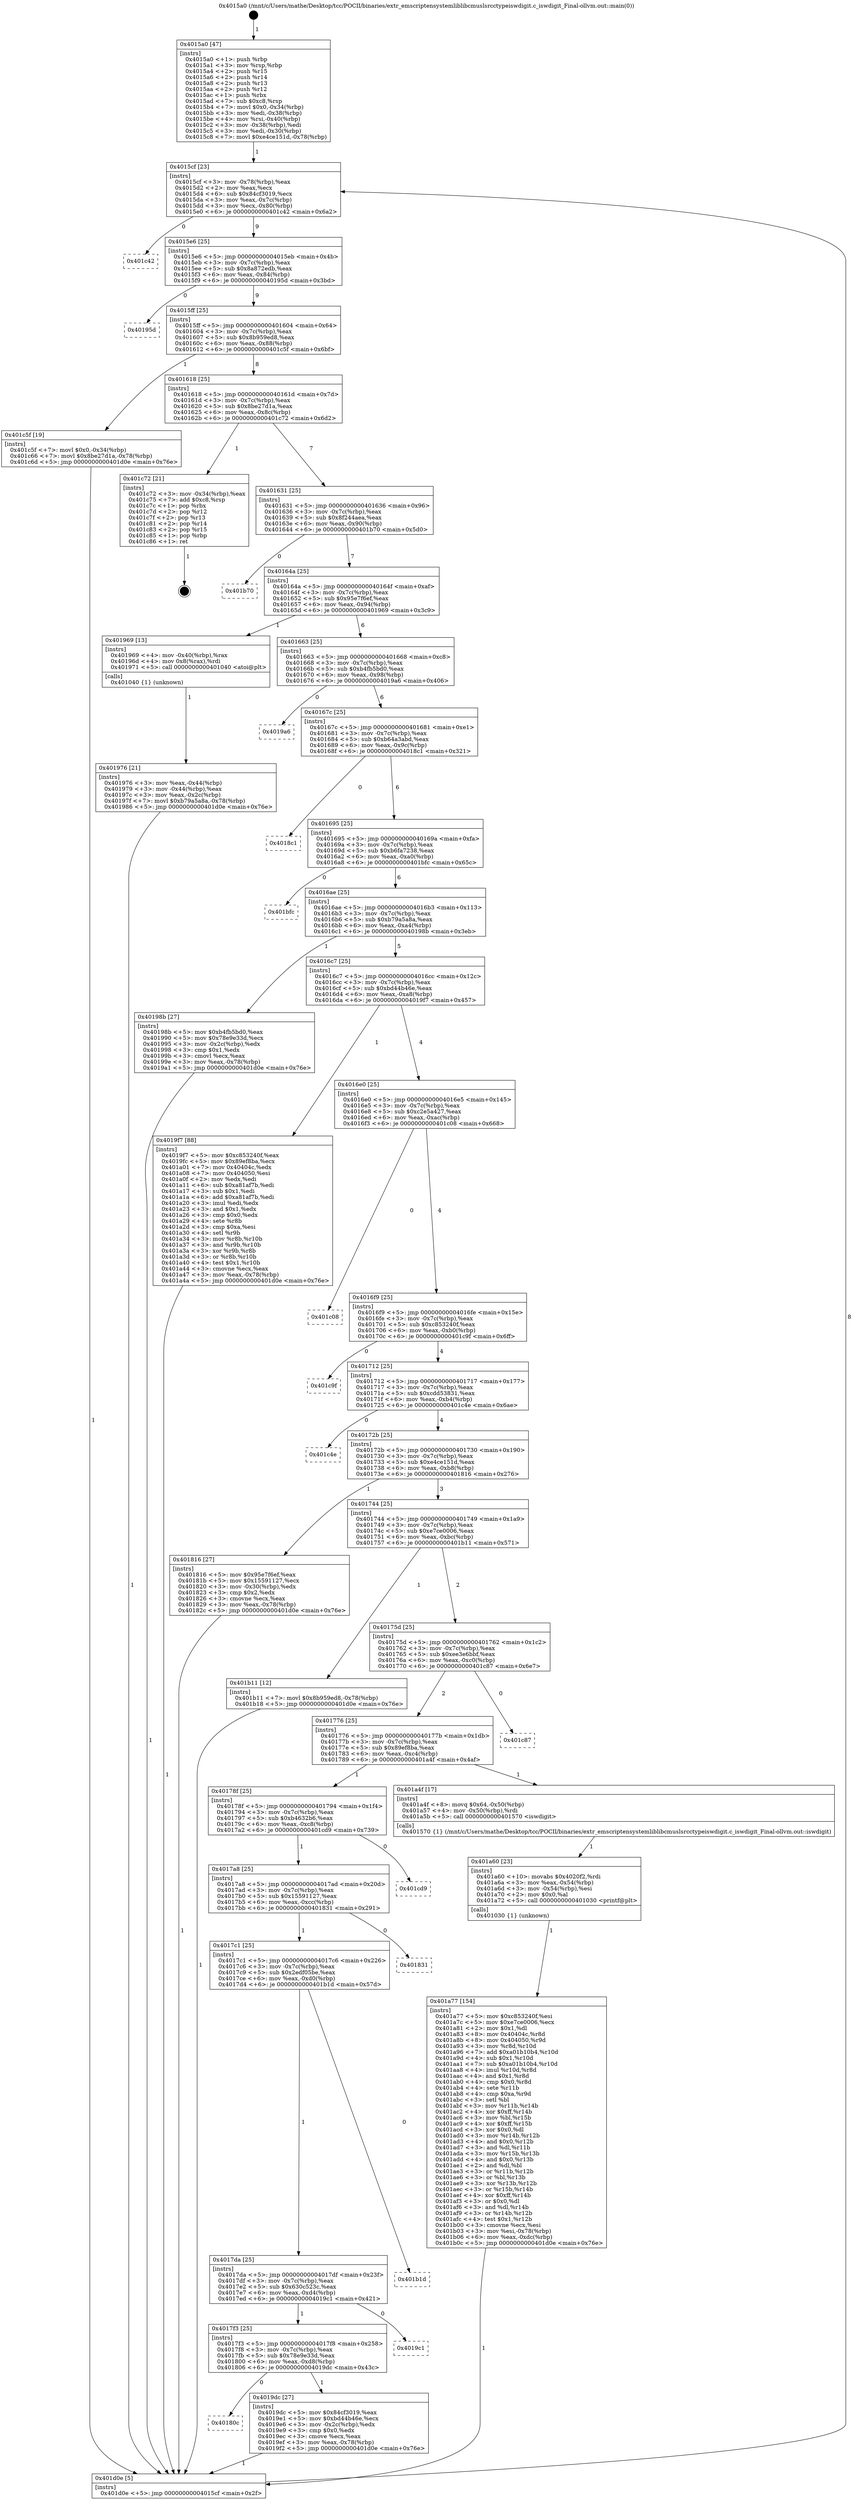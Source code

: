 digraph "0x4015a0" {
  label = "0x4015a0 (/mnt/c/Users/mathe/Desktop/tcc/POCII/binaries/extr_emscriptensystemliblibcmuslsrcctypeiswdigit.c_iswdigit_Final-ollvm.out::main(0))"
  labelloc = "t"
  node[shape=record]

  Entry [label="",width=0.3,height=0.3,shape=circle,fillcolor=black,style=filled]
  "0x4015cf" [label="{
     0x4015cf [23]\l
     | [instrs]\l
     &nbsp;&nbsp;0x4015cf \<+3\>: mov -0x78(%rbp),%eax\l
     &nbsp;&nbsp;0x4015d2 \<+2\>: mov %eax,%ecx\l
     &nbsp;&nbsp;0x4015d4 \<+6\>: sub $0x84cf3019,%ecx\l
     &nbsp;&nbsp;0x4015da \<+3\>: mov %eax,-0x7c(%rbp)\l
     &nbsp;&nbsp;0x4015dd \<+3\>: mov %ecx,-0x80(%rbp)\l
     &nbsp;&nbsp;0x4015e0 \<+6\>: je 0000000000401c42 \<main+0x6a2\>\l
  }"]
  "0x401c42" [label="{
     0x401c42\l
  }", style=dashed]
  "0x4015e6" [label="{
     0x4015e6 [25]\l
     | [instrs]\l
     &nbsp;&nbsp;0x4015e6 \<+5\>: jmp 00000000004015eb \<main+0x4b\>\l
     &nbsp;&nbsp;0x4015eb \<+3\>: mov -0x7c(%rbp),%eax\l
     &nbsp;&nbsp;0x4015ee \<+5\>: sub $0x8a872edb,%eax\l
     &nbsp;&nbsp;0x4015f3 \<+6\>: mov %eax,-0x84(%rbp)\l
     &nbsp;&nbsp;0x4015f9 \<+6\>: je 000000000040195d \<main+0x3bd\>\l
  }"]
  Exit [label="",width=0.3,height=0.3,shape=circle,fillcolor=black,style=filled,peripheries=2]
  "0x40195d" [label="{
     0x40195d\l
  }", style=dashed]
  "0x4015ff" [label="{
     0x4015ff [25]\l
     | [instrs]\l
     &nbsp;&nbsp;0x4015ff \<+5\>: jmp 0000000000401604 \<main+0x64\>\l
     &nbsp;&nbsp;0x401604 \<+3\>: mov -0x7c(%rbp),%eax\l
     &nbsp;&nbsp;0x401607 \<+5\>: sub $0x8b959ed8,%eax\l
     &nbsp;&nbsp;0x40160c \<+6\>: mov %eax,-0x88(%rbp)\l
     &nbsp;&nbsp;0x401612 \<+6\>: je 0000000000401c5f \<main+0x6bf\>\l
  }"]
  "0x401a77" [label="{
     0x401a77 [154]\l
     | [instrs]\l
     &nbsp;&nbsp;0x401a77 \<+5\>: mov $0xc853240f,%esi\l
     &nbsp;&nbsp;0x401a7c \<+5\>: mov $0xe7ce0006,%ecx\l
     &nbsp;&nbsp;0x401a81 \<+2\>: mov $0x1,%dl\l
     &nbsp;&nbsp;0x401a83 \<+8\>: mov 0x40404c,%r8d\l
     &nbsp;&nbsp;0x401a8b \<+8\>: mov 0x404050,%r9d\l
     &nbsp;&nbsp;0x401a93 \<+3\>: mov %r8d,%r10d\l
     &nbsp;&nbsp;0x401a96 \<+7\>: add $0xa01b10b4,%r10d\l
     &nbsp;&nbsp;0x401a9d \<+4\>: sub $0x1,%r10d\l
     &nbsp;&nbsp;0x401aa1 \<+7\>: sub $0xa01b10b4,%r10d\l
     &nbsp;&nbsp;0x401aa8 \<+4\>: imul %r10d,%r8d\l
     &nbsp;&nbsp;0x401aac \<+4\>: and $0x1,%r8d\l
     &nbsp;&nbsp;0x401ab0 \<+4\>: cmp $0x0,%r8d\l
     &nbsp;&nbsp;0x401ab4 \<+4\>: sete %r11b\l
     &nbsp;&nbsp;0x401ab8 \<+4\>: cmp $0xa,%r9d\l
     &nbsp;&nbsp;0x401abc \<+3\>: setl %bl\l
     &nbsp;&nbsp;0x401abf \<+3\>: mov %r11b,%r14b\l
     &nbsp;&nbsp;0x401ac2 \<+4\>: xor $0xff,%r14b\l
     &nbsp;&nbsp;0x401ac6 \<+3\>: mov %bl,%r15b\l
     &nbsp;&nbsp;0x401ac9 \<+4\>: xor $0xff,%r15b\l
     &nbsp;&nbsp;0x401acd \<+3\>: xor $0x0,%dl\l
     &nbsp;&nbsp;0x401ad0 \<+3\>: mov %r14b,%r12b\l
     &nbsp;&nbsp;0x401ad3 \<+4\>: and $0x0,%r12b\l
     &nbsp;&nbsp;0x401ad7 \<+3\>: and %dl,%r11b\l
     &nbsp;&nbsp;0x401ada \<+3\>: mov %r15b,%r13b\l
     &nbsp;&nbsp;0x401add \<+4\>: and $0x0,%r13b\l
     &nbsp;&nbsp;0x401ae1 \<+2\>: and %dl,%bl\l
     &nbsp;&nbsp;0x401ae3 \<+3\>: or %r11b,%r12b\l
     &nbsp;&nbsp;0x401ae6 \<+3\>: or %bl,%r13b\l
     &nbsp;&nbsp;0x401ae9 \<+3\>: xor %r13b,%r12b\l
     &nbsp;&nbsp;0x401aec \<+3\>: or %r15b,%r14b\l
     &nbsp;&nbsp;0x401aef \<+4\>: xor $0xff,%r14b\l
     &nbsp;&nbsp;0x401af3 \<+3\>: or $0x0,%dl\l
     &nbsp;&nbsp;0x401af6 \<+3\>: and %dl,%r14b\l
     &nbsp;&nbsp;0x401af9 \<+3\>: or %r14b,%r12b\l
     &nbsp;&nbsp;0x401afc \<+4\>: test $0x1,%r12b\l
     &nbsp;&nbsp;0x401b00 \<+3\>: cmovne %ecx,%esi\l
     &nbsp;&nbsp;0x401b03 \<+3\>: mov %esi,-0x78(%rbp)\l
     &nbsp;&nbsp;0x401b06 \<+6\>: mov %eax,-0xdc(%rbp)\l
     &nbsp;&nbsp;0x401b0c \<+5\>: jmp 0000000000401d0e \<main+0x76e\>\l
  }"]
  "0x401c5f" [label="{
     0x401c5f [19]\l
     | [instrs]\l
     &nbsp;&nbsp;0x401c5f \<+7\>: movl $0x0,-0x34(%rbp)\l
     &nbsp;&nbsp;0x401c66 \<+7\>: movl $0x8be27d1a,-0x78(%rbp)\l
     &nbsp;&nbsp;0x401c6d \<+5\>: jmp 0000000000401d0e \<main+0x76e\>\l
  }"]
  "0x401618" [label="{
     0x401618 [25]\l
     | [instrs]\l
     &nbsp;&nbsp;0x401618 \<+5\>: jmp 000000000040161d \<main+0x7d\>\l
     &nbsp;&nbsp;0x40161d \<+3\>: mov -0x7c(%rbp),%eax\l
     &nbsp;&nbsp;0x401620 \<+5\>: sub $0x8be27d1a,%eax\l
     &nbsp;&nbsp;0x401625 \<+6\>: mov %eax,-0x8c(%rbp)\l
     &nbsp;&nbsp;0x40162b \<+6\>: je 0000000000401c72 \<main+0x6d2\>\l
  }"]
  "0x401a60" [label="{
     0x401a60 [23]\l
     | [instrs]\l
     &nbsp;&nbsp;0x401a60 \<+10\>: movabs $0x4020f2,%rdi\l
     &nbsp;&nbsp;0x401a6a \<+3\>: mov %eax,-0x54(%rbp)\l
     &nbsp;&nbsp;0x401a6d \<+3\>: mov -0x54(%rbp),%esi\l
     &nbsp;&nbsp;0x401a70 \<+2\>: mov $0x0,%al\l
     &nbsp;&nbsp;0x401a72 \<+5\>: call 0000000000401030 \<printf@plt\>\l
     | [calls]\l
     &nbsp;&nbsp;0x401030 \{1\} (unknown)\l
  }"]
  "0x401c72" [label="{
     0x401c72 [21]\l
     | [instrs]\l
     &nbsp;&nbsp;0x401c72 \<+3\>: mov -0x34(%rbp),%eax\l
     &nbsp;&nbsp;0x401c75 \<+7\>: add $0xc8,%rsp\l
     &nbsp;&nbsp;0x401c7c \<+1\>: pop %rbx\l
     &nbsp;&nbsp;0x401c7d \<+2\>: pop %r12\l
     &nbsp;&nbsp;0x401c7f \<+2\>: pop %r13\l
     &nbsp;&nbsp;0x401c81 \<+2\>: pop %r14\l
     &nbsp;&nbsp;0x401c83 \<+2\>: pop %r15\l
     &nbsp;&nbsp;0x401c85 \<+1\>: pop %rbp\l
     &nbsp;&nbsp;0x401c86 \<+1\>: ret\l
  }"]
  "0x401631" [label="{
     0x401631 [25]\l
     | [instrs]\l
     &nbsp;&nbsp;0x401631 \<+5\>: jmp 0000000000401636 \<main+0x96\>\l
     &nbsp;&nbsp;0x401636 \<+3\>: mov -0x7c(%rbp),%eax\l
     &nbsp;&nbsp;0x401639 \<+5\>: sub $0x8f244aea,%eax\l
     &nbsp;&nbsp;0x40163e \<+6\>: mov %eax,-0x90(%rbp)\l
     &nbsp;&nbsp;0x401644 \<+6\>: je 0000000000401b70 \<main+0x5d0\>\l
  }"]
  "0x40180c" [label="{
     0x40180c\l
  }", style=dashed]
  "0x401b70" [label="{
     0x401b70\l
  }", style=dashed]
  "0x40164a" [label="{
     0x40164a [25]\l
     | [instrs]\l
     &nbsp;&nbsp;0x40164a \<+5\>: jmp 000000000040164f \<main+0xaf\>\l
     &nbsp;&nbsp;0x40164f \<+3\>: mov -0x7c(%rbp),%eax\l
     &nbsp;&nbsp;0x401652 \<+5\>: sub $0x95e7f6ef,%eax\l
     &nbsp;&nbsp;0x401657 \<+6\>: mov %eax,-0x94(%rbp)\l
     &nbsp;&nbsp;0x40165d \<+6\>: je 0000000000401969 \<main+0x3c9\>\l
  }"]
  "0x4019dc" [label="{
     0x4019dc [27]\l
     | [instrs]\l
     &nbsp;&nbsp;0x4019dc \<+5\>: mov $0x84cf3019,%eax\l
     &nbsp;&nbsp;0x4019e1 \<+5\>: mov $0xbd44b46e,%ecx\l
     &nbsp;&nbsp;0x4019e6 \<+3\>: mov -0x2c(%rbp),%edx\l
     &nbsp;&nbsp;0x4019e9 \<+3\>: cmp $0x0,%edx\l
     &nbsp;&nbsp;0x4019ec \<+3\>: cmove %ecx,%eax\l
     &nbsp;&nbsp;0x4019ef \<+3\>: mov %eax,-0x78(%rbp)\l
     &nbsp;&nbsp;0x4019f2 \<+5\>: jmp 0000000000401d0e \<main+0x76e\>\l
  }"]
  "0x401969" [label="{
     0x401969 [13]\l
     | [instrs]\l
     &nbsp;&nbsp;0x401969 \<+4\>: mov -0x40(%rbp),%rax\l
     &nbsp;&nbsp;0x40196d \<+4\>: mov 0x8(%rax),%rdi\l
     &nbsp;&nbsp;0x401971 \<+5\>: call 0000000000401040 \<atoi@plt\>\l
     | [calls]\l
     &nbsp;&nbsp;0x401040 \{1\} (unknown)\l
  }"]
  "0x401663" [label="{
     0x401663 [25]\l
     | [instrs]\l
     &nbsp;&nbsp;0x401663 \<+5\>: jmp 0000000000401668 \<main+0xc8\>\l
     &nbsp;&nbsp;0x401668 \<+3\>: mov -0x7c(%rbp),%eax\l
     &nbsp;&nbsp;0x40166b \<+5\>: sub $0xb4fb5bd0,%eax\l
     &nbsp;&nbsp;0x401670 \<+6\>: mov %eax,-0x98(%rbp)\l
     &nbsp;&nbsp;0x401676 \<+6\>: je 00000000004019a6 \<main+0x406\>\l
  }"]
  "0x4017f3" [label="{
     0x4017f3 [25]\l
     | [instrs]\l
     &nbsp;&nbsp;0x4017f3 \<+5\>: jmp 00000000004017f8 \<main+0x258\>\l
     &nbsp;&nbsp;0x4017f8 \<+3\>: mov -0x7c(%rbp),%eax\l
     &nbsp;&nbsp;0x4017fb \<+5\>: sub $0x78e9e33d,%eax\l
     &nbsp;&nbsp;0x401800 \<+6\>: mov %eax,-0xd8(%rbp)\l
     &nbsp;&nbsp;0x401806 \<+6\>: je 00000000004019dc \<main+0x43c\>\l
  }"]
  "0x4019a6" [label="{
     0x4019a6\l
  }", style=dashed]
  "0x40167c" [label="{
     0x40167c [25]\l
     | [instrs]\l
     &nbsp;&nbsp;0x40167c \<+5\>: jmp 0000000000401681 \<main+0xe1\>\l
     &nbsp;&nbsp;0x401681 \<+3\>: mov -0x7c(%rbp),%eax\l
     &nbsp;&nbsp;0x401684 \<+5\>: sub $0xb64a3abd,%eax\l
     &nbsp;&nbsp;0x401689 \<+6\>: mov %eax,-0x9c(%rbp)\l
     &nbsp;&nbsp;0x40168f \<+6\>: je 00000000004018c1 \<main+0x321\>\l
  }"]
  "0x4019c1" [label="{
     0x4019c1\l
  }", style=dashed]
  "0x4018c1" [label="{
     0x4018c1\l
  }", style=dashed]
  "0x401695" [label="{
     0x401695 [25]\l
     | [instrs]\l
     &nbsp;&nbsp;0x401695 \<+5\>: jmp 000000000040169a \<main+0xfa\>\l
     &nbsp;&nbsp;0x40169a \<+3\>: mov -0x7c(%rbp),%eax\l
     &nbsp;&nbsp;0x40169d \<+5\>: sub $0xb6fa7238,%eax\l
     &nbsp;&nbsp;0x4016a2 \<+6\>: mov %eax,-0xa0(%rbp)\l
     &nbsp;&nbsp;0x4016a8 \<+6\>: je 0000000000401bfc \<main+0x65c\>\l
  }"]
  "0x4017da" [label="{
     0x4017da [25]\l
     | [instrs]\l
     &nbsp;&nbsp;0x4017da \<+5\>: jmp 00000000004017df \<main+0x23f\>\l
     &nbsp;&nbsp;0x4017df \<+3\>: mov -0x7c(%rbp),%eax\l
     &nbsp;&nbsp;0x4017e2 \<+5\>: sub $0x630c523c,%eax\l
     &nbsp;&nbsp;0x4017e7 \<+6\>: mov %eax,-0xd4(%rbp)\l
     &nbsp;&nbsp;0x4017ed \<+6\>: je 00000000004019c1 \<main+0x421\>\l
  }"]
  "0x401bfc" [label="{
     0x401bfc\l
  }", style=dashed]
  "0x4016ae" [label="{
     0x4016ae [25]\l
     | [instrs]\l
     &nbsp;&nbsp;0x4016ae \<+5\>: jmp 00000000004016b3 \<main+0x113\>\l
     &nbsp;&nbsp;0x4016b3 \<+3\>: mov -0x7c(%rbp),%eax\l
     &nbsp;&nbsp;0x4016b6 \<+5\>: sub $0xb79a5a8a,%eax\l
     &nbsp;&nbsp;0x4016bb \<+6\>: mov %eax,-0xa4(%rbp)\l
     &nbsp;&nbsp;0x4016c1 \<+6\>: je 000000000040198b \<main+0x3eb\>\l
  }"]
  "0x401b1d" [label="{
     0x401b1d\l
  }", style=dashed]
  "0x40198b" [label="{
     0x40198b [27]\l
     | [instrs]\l
     &nbsp;&nbsp;0x40198b \<+5\>: mov $0xb4fb5bd0,%eax\l
     &nbsp;&nbsp;0x401990 \<+5\>: mov $0x78e9e33d,%ecx\l
     &nbsp;&nbsp;0x401995 \<+3\>: mov -0x2c(%rbp),%edx\l
     &nbsp;&nbsp;0x401998 \<+3\>: cmp $0x1,%edx\l
     &nbsp;&nbsp;0x40199b \<+3\>: cmovl %ecx,%eax\l
     &nbsp;&nbsp;0x40199e \<+3\>: mov %eax,-0x78(%rbp)\l
     &nbsp;&nbsp;0x4019a1 \<+5\>: jmp 0000000000401d0e \<main+0x76e\>\l
  }"]
  "0x4016c7" [label="{
     0x4016c7 [25]\l
     | [instrs]\l
     &nbsp;&nbsp;0x4016c7 \<+5\>: jmp 00000000004016cc \<main+0x12c\>\l
     &nbsp;&nbsp;0x4016cc \<+3\>: mov -0x7c(%rbp),%eax\l
     &nbsp;&nbsp;0x4016cf \<+5\>: sub $0xbd44b46e,%eax\l
     &nbsp;&nbsp;0x4016d4 \<+6\>: mov %eax,-0xa8(%rbp)\l
     &nbsp;&nbsp;0x4016da \<+6\>: je 00000000004019f7 \<main+0x457\>\l
  }"]
  "0x4017c1" [label="{
     0x4017c1 [25]\l
     | [instrs]\l
     &nbsp;&nbsp;0x4017c1 \<+5\>: jmp 00000000004017c6 \<main+0x226\>\l
     &nbsp;&nbsp;0x4017c6 \<+3\>: mov -0x7c(%rbp),%eax\l
     &nbsp;&nbsp;0x4017c9 \<+5\>: sub $0x2edf05be,%eax\l
     &nbsp;&nbsp;0x4017ce \<+6\>: mov %eax,-0xd0(%rbp)\l
     &nbsp;&nbsp;0x4017d4 \<+6\>: je 0000000000401b1d \<main+0x57d\>\l
  }"]
  "0x4019f7" [label="{
     0x4019f7 [88]\l
     | [instrs]\l
     &nbsp;&nbsp;0x4019f7 \<+5\>: mov $0xc853240f,%eax\l
     &nbsp;&nbsp;0x4019fc \<+5\>: mov $0x89ef8ba,%ecx\l
     &nbsp;&nbsp;0x401a01 \<+7\>: mov 0x40404c,%edx\l
     &nbsp;&nbsp;0x401a08 \<+7\>: mov 0x404050,%esi\l
     &nbsp;&nbsp;0x401a0f \<+2\>: mov %edx,%edi\l
     &nbsp;&nbsp;0x401a11 \<+6\>: sub $0xa81af7b,%edi\l
     &nbsp;&nbsp;0x401a17 \<+3\>: sub $0x1,%edi\l
     &nbsp;&nbsp;0x401a1a \<+6\>: add $0xa81af7b,%edi\l
     &nbsp;&nbsp;0x401a20 \<+3\>: imul %edi,%edx\l
     &nbsp;&nbsp;0x401a23 \<+3\>: and $0x1,%edx\l
     &nbsp;&nbsp;0x401a26 \<+3\>: cmp $0x0,%edx\l
     &nbsp;&nbsp;0x401a29 \<+4\>: sete %r8b\l
     &nbsp;&nbsp;0x401a2d \<+3\>: cmp $0xa,%esi\l
     &nbsp;&nbsp;0x401a30 \<+4\>: setl %r9b\l
     &nbsp;&nbsp;0x401a34 \<+3\>: mov %r8b,%r10b\l
     &nbsp;&nbsp;0x401a37 \<+3\>: and %r9b,%r10b\l
     &nbsp;&nbsp;0x401a3a \<+3\>: xor %r9b,%r8b\l
     &nbsp;&nbsp;0x401a3d \<+3\>: or %r8b,%r10b\l
     &nbsp;&nbsp;0x401a40 \<+4\>: test $0x1,%r10b\l
     &nbsp;&nbsp;0x401a44 \<+3\>: cmovne %ecx,%eax\l
     &nbsp;&nbsp;0x401a47 \<+3\>: mov %eax,-0x78(%rbp)\l
     &nbsp;&nbsp;0x401a4a \<+5\>: jmp 0000000000401d0e \<main+0x76e\>\l
  }"]
  "0x4016e0" [label="{
     0x4016e0 [25]\l
     | [instrs]\l
     &nbsp;&nbsp;0x4016e0 \<+5\>: jmp 00000000004016e5 \<main+0x145\>\l
     &nbsp;&nbsp;0x4016e5 \<+3\>: mov -0x7c(%rbp),%eax\l
     &nbsp;&nbsp;0x4016e8 \<+5\>: sub $0xc2e5a427,%eax\l
     &nbsp;&nbsp;0x4016ed \<+6\>: mov %eax,-0xac(%rbp)\l
     &nbsp;&nbsp;0x4016f3 \<+6\>: je 0000000000401c08 \<main+0x668\>\l
  }"]
  "0x401831" [label="{
     0x401831\l
  }", style=dashed]
  "0x401c08" [label="{
     0x401c08\l
  }", style=dashed]
  "0x4016f9" [label="{
     0x4016f9 [25]\l
     | [instrs]\l
     &nbsp;&nbsp;0x4016f9 \<+5\>: jmp 00000000004016fe \<main+0x15e\>\l
     &nbsp;&nbsp;0x4016fe \<+3\>: mov -0x7c(%rbp),%eax\l
     &nbsp;&nbsp;0x401701 \<+5\>: sub $0xc853240f,%eax\l
     &nbsp;&nbsp;0x401706 \<+6\>: mov %eax,-0xb0(%rbp)\l
     &nbsp;&nbsp;0x40170c \<+6\>: je 0000000000401c9f \<main+0x6ff\>\l
  }"]
  "0x4017a8" [label="{
     0x4017a8 [25]\l
     | [instrs]\l
     &nbsp;&nbsp;0x4017a8 \<+5\>: jmp 00000000004017ad \<main+0x20d\>\l
     &nbsp;&nbsp;0x4017ad \<+3\>: mov -0x7c(%rbp),%eax\l
     &nbsp;&nbsp;0x4017b0 \<+5\>: sub $0x15591127,%eax\l
     &nbsp;&nbsp;0x4017b5 \<+6\>: mov %eax,-0xcc(%rbp)\l
     &nbsp;&nbsp;0x4017bb \<+6\>: je 0000000000401831 \<main+0x291\>\l
  }"]
  "0x401c9f" [label="{
     0x401c9f\l
  }", style=dashed]
  "0x401712" [label="{
     0x401712 [25]\l
     | [instrs]\l
     &nbsp;&nbsp;0x401712 \<+5\>: jmp 0000000000401717 \<main+0x177\>\l
     &nbsp;&nbsp;0x401717 \<+3\>: mov -0x7c(%rbp),%eax\l
     &nbsp;&nbsp;0x40171a \<+5\>: sub $0xcdd53831,%eax\l
     &nbsp;&nbsp;0x40171f \<+6\>: mov %eax,-0xb4(%rbp)\l
     &nbsp;&nbsp;0x401725 \<+6\>: je 0000000000401c4e \<main+0x6ae\>\l
  }"]
  "0x401cd9" [label="{
     0x401cd9\l
  }", style=dashed]
  "0x401c4e" [label="{
     0x401c4e\l
  }", style=dashed]
  "0x40172b" [label="{
     0x40172b [25]\l
     | [instrs]\l
     &nbsp;&nbsp;0x40172b \<+5\>: jmp 0000000000401730 \<main+0x190\>\l
     &nbsp;&nbsp;0x401730 \<+3\>: mov -0x7c(%rbp),%eax\l
     &nbsp;&nbsp;0x401733 \<+5\>: sub $0xe4ce151d,%eax\l
     &nbsp;&nbsp;0x401738 \<+6\>: mov %eax,-0xb8(%rbp)\l
     &nbsp;&nbsp;0x40173e \<+6\>: je 0000000000401816 \<main+0x276\>\l
  }"]
  "0x40178f" [label="{
     0x40178f [25]\l
     | [instrs]\l
     &nbsp;&nbsp;0x40178f \<+5\>: jmp 0000000000401794 \<main+0x1f4\>\l
     &nbsp;&nbsp;0x401794 \<+3\>: mov -0x7c(%rbp),%eax\l
     &nbsp;&nbsp;0x401797 \<+5\>: sub $0xb4632b6,%eax\l
     &nbsp;&nbsp;0x40179c \<+6\>: mov %eax,-0xc8(%rbp)\l
     &nbsp;&nbsp;0x4017a2 \<+6\>: je 0000000000401cd9 \<main+0x739\>\l
  }"]
  "0x401816" [label="{
     0x401816 [27]\l
     | [instrs]\l
     &nbsp;&nbsp;0x401816 \<+5\>: mov $0x95e7f6ef,%eax\l
     &nbsp;&nbsp;0x40181b \<+5\>: mov $0x15591127,%ecx\l
     &nbsp;&nbsp;0x401820 \<+3\>: mov -0x30(%rbp),%edx\l
     &nbsp;&nbsp;0x401823 \<+3\>: cmp $0x2,%edx\l
     &nbsp;&nbsp;0x401826 \<+3\>: cmovne %ecx,%eax\l
     &nbsp;&nbsp;0x401829 \<+3\>: mov %eax,-0x78(%rbp)\l
     &nbsp;&nbsp;0x40182c \<+5\>: jmp 0000000000401d0e \<main+0x76e\>\l
  }"]
  "0x401744" [label="{
     0x401744 [25]\l
     | [instrs]\l
     &nbsp;&nbsp;0x401744 \<+5\>: jmp 0000000000401749 \<main+0x1a9\>\l
     &nbsp;&nbsp;0x401749 \<+3\>: mov -0x7c(%rbp),%eax\l
     &nbsp;&nbsp;0x40174c \<+5\>: sub $0xe7ce0006,%eax\l
     &nbsp;&nbsp;0x401751 \<+6\>: mov %eax,-0xbc(%rbp)\l
     &nbsp;&nbsp;0x401757 \<+6\>: je 0000000000401b11 \<main+0x571\>\l
  }"]
  "0x401d0e" [label="{
     0x401d0e [5]\l
     | [instrs]\l
     &nbsp;&nbsp;0x401d0e \<+5\>: jmp 00000000004015cf \<main+0x2f\>\l
  }"]
  "0x4015a0" [label="{
     0x4015a0 [47]\l
     | [instrs]\l
     &nbsp;&nbsp;0x4015a0 \<+1\>: push %rbp\l
     &nbsp;&nbsp;0x4015a1 \<+3\>: mov %rsp,%rbp\l
     &nbsp;&nbsp;0x4015a4 \<+2\>: push %r15\l
     &nbsp;&nbsp;0x4015a6 \<+2\>: push %r14\l
     &nbsp;&nbsp;0x4015a8 \<+2\>: push %r13\l
     &nbsp;&nbsp;0x4015aa \<+2\>: push %r12\l
     &nbsp;&nbsp;0x4015ac \<+1\>: push %rbx\l
     &nbsp;&nbsp;0x4015ad \<+7\>: sub $0xc8,%rsp\l
     &nbsp;&nbsp;0x4015b4 \<+7\>: movl $0x0,-0x34(%rbp)\l
     &nbsp;&nbsp;0x4015bb \<+3\>: mov %edi,-0x38(%rbp)\l
     &nbsp;&nbsp;0x4015be \<+4\>: mov %rsi,-0x40(%rbp)\l
     &nbsp;&nbsp;0x4015c2 \<+3\>: mov -0x38(%rbp),%edi\l
     &nbsp;&nbsp;0x4015c5 \<+3\>: mov %edi,-0x30(%rbp)\l
     &nbsp;&nbsp;0x4015c8 \<+7\>: movl $0xe4ce151d,-0x78(%rbp)\l
  }"]
  "0x401976" [label="{
     0x401976 [21]\l
     | [instrs]\l
     &nbsp;&nbsp;0x401976 \<+3\>: mov %eax,-0x44(%rbp)\l
     &nbsp;&nbsp;0x401979 \<+3\>: mov -0x44(%rbp),%eax\l
     &nbsp;&nbsp;0x40197c \<+3\>: mov %eax,-0x2c(%rbp)\l
     &nbsp;&nbsp;0x40197f \<+7\>: movl $0xb79a5a8a,-0x78(%rbp)\l
     &nbsp;&nbsp;0x401986 \<+5\>: jmp 0000000000401d0e \<main+0x76e\>\l
  }"]
  "0x401a4f" [label="{
     0x401a4f [17]\l
     | [instrs]\l
     &nbsp;&nbsp;0x401a4f \<+8\>: movq $0x64,-0x50(%rbp)\l
     &nbsp;&nbsp;0x401a57 \<+4\>: mov -0x50(%rbp),%rdi\l
     &nbsp;&nbsp;0x401a5b \<+5\>: call 0000000000401570 \<iswdigit\>\l
     | [calls]\l
     &nbsp;&nbsp;0x401570 \{1\} (/mnt/c/Users/mathe/Desktop/tcc/POCII/binaries/extr_emscriptensystemliblibcmuslsrcctypeiswdigit.c_iswdigit_Final-ollvm.out::iswdigit)\l
  }"]
  "0x401b11" [label="{
     0x401b11 [12]\l
     | [instrs]\l
     &nbsp;&nbsp;0x401b11 \<+7\>: movl $0x8b959ed8,-0x78(%rbp)\l
     &nbsp;&nbsp;0x401b18 \<+5\>: jmp 0000000000401d0e \<main+0x76e\>\l
  }"]
  "0x40175d" [label="{
     0x40175d [25]\l
     | [instrs]\l
     &nbsp;&nbsp;0x40175d \<+5\>: jmp 0000000000401762 \<main+0x1c2\>\l
     &nbsp;&nbsp;0x401762 \<+3\>: mov -0x7c(%rbp),%eax\l
     &nbsp;&nbsp;0x401765 \<+5\>: sub $0xee3e6bbf,%eax\l
     &nbsp;&nbsp;0x40176a \<+6\>: mov %eax,-0xc0(%rbp)\l
     &nbsp;&nbsp;0x401770 \<+6\>: je 0000000000401c87 \<main+0x6e7\>\l
  }"]
  "0x401776" [label="{
     0x401776 [25]\l
     | [instrs]\l
     &nbsp;&nbsp;0x401776 \<+5\>: jmp 000000000040177b \<main+0x1db\>\l
     &nbsp;&nbsp;0x40177b \<+3\>: mov -0x7c(%rbp),%eax\l
     &nbsp;&nbsp;0x40177e \<+5\>: sub $0x89ef8ba,%eax\l
     &nbsp;&nbsp;0x401783 \<+6\>: mov %eax,-0xc4(%rbp)\l
     &nbsp;&nbsp;0x401789 \<+6\>: je 0000000000401a4f \<main+0x4af\>\l
  }"]
  "0x401c87" [label="{
     0x401c87\l
  }", style=dashed]
  Entry -> "0x4015a0" [label=" 1"]
  "0x4015cf" -> "0x401c42" [label=" 0"]
  "0x4015cf" -> "0x4015e6" [label=" 9"]
  "0x401c72" -> Exit [label=" 1"]
  "0x4015e6" -> "0x40195d" [label=" 0"]
  "0x4015e6" -> "0x4015ff" [label=" 9"]
  "0x401c5f" -> "0x401d0e" [label=" 1"]
  "0x4015ff" -> "0x401c5f" [label=" 1"]
  "0x4015ff" -> "0x401618" [label=" 8"]
  "0x401b11" -> "0x401d0e" [label=" 1"]
  "0x401618" -> "0x401c72" [label=" 1"]
  "0x401618" -> "0x401631" [label=" 7"]
  "0x401a77" -> "0x401d0e" [label=" 1"]
  "0x401631" -> "0x401b70" [label=" 0"]
  "0x401631" -> "0x40164a" [label=" 7"]
  "0x401a60" -> "0x401a77" [label=" 1"]
  "0x40164a" -> "0x401969" [label=" 1"]
  "0x40164a" -> "0x401663" [label=" 6"]
  "0x401a4f" -> "0x401a60" [label=" 1"]
  "0x401663" -> "0x4019a6" [label=" 0"]
  "0x401663" -> "0x40167c" [label=" 6"]
  "0x4019dc" -> "0x401d0e" [label=" 1"]
  "0x40167c" -> "0x4018c1" [label=" 0"]
  "0x40167c" -> "0x401695" [label=" 6"]
  "0x4017f3" -> "0x40180c" [label=" 0"]
  "0x401695" -> "0x401bfc" [label=" 0"]
  "0x401695" -> "0x4016ae" [label=" 6"]
  "0x4019f7" -> "0x401d0e" [label=" 1"]
  "0x4016ae" -> "0x40198b" [label=" 1"]
  "0x4016ae" -> "0x4016c7" [label=" 5"]
  "0x4017da" -> "0x4017f3" [label=" 1"]
  "0x4016c7" -> "0x4019f7" [label=" 1"]
  "0x4016c7" -> "0x4016e0" [label=" 4"]
  "0x4017f3" -> "0x4019dc" [label=" 1"]
  "0x4016e0" -> "0x401c08" [label=" 0"]
  "0x4016e0" -> "0x4016f9" [label=" 4"]
  "0x4017c1" -> "0x4017da" [label=" 1"]
  "0x4016f9" -> "0x401c9f" [label=" 0"]
  "0x4016f9" -> "0x401712" [label=" 4"]
  "0x4017da" -> "0x4019c1" [label=" 0"]
  "0x401712" -> "0x401c4e" [label=" 0"]
  "0x401712" -> "0x40172b" [label=" 4"]
  "0x4017a8" -> "0x4017c1" [label=" 1"]
  "0x40172b" -> "0x401816" [label=" 1"]
  "0x40172b" -> "0x401744" [label=" 3"]
  "0x401816" -> "0x401d0e" [label=" 1"]
  "0x4015a0" -> "0x4015cf" [label=" 1"]
  "0x401d0e" -> "0x4015cf" [label=" 8"]
  "0x401969" -> "0x401976" [label=" 1"]
  "0x401976" -> "0x401d0e" [label=" 1"]
  "0x40198b" -> "0x401d0e" [label=" 1"]
  "0x4017c1" -> "0x401b1d" [label=" 0"]
  "0x401744" -> "0x401b11" [label=" 1"]
  "0x401744" -> "0x40175d" [label=" 2"]
  "0x40178f" -> "0x4017a8" [label=" 1"]
  "0x40175d" -> "0x401c87" [label=" 0"]
  "0x40175d" -> "0x401776" [label=" 2"]
  "0x40178f" -> "0x401cd9" [label=" 0"]
  "0x401776" -> "0x401a4f" [label=" 1"]
  "0x401776" -> "0x40178f" [label=" 1"]
  "0x4017a8" -> "0x401831" [label=" 0"]
}
